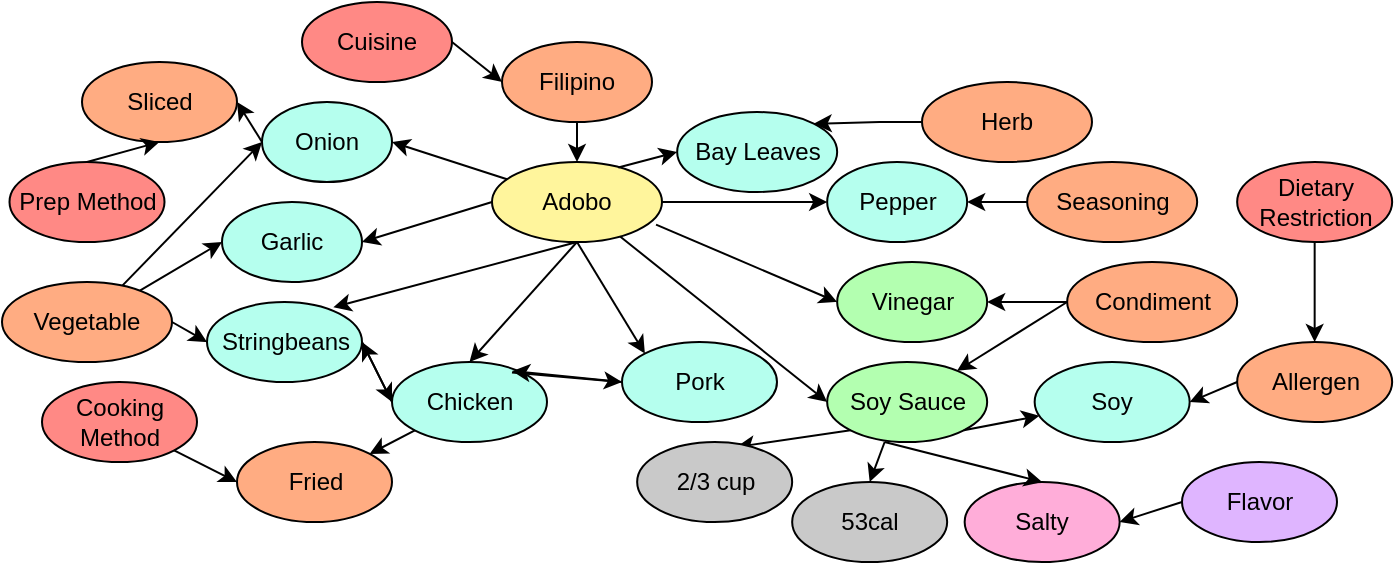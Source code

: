 <mxfile version="24.4.14" type="github">
  <diagram name="Page-1" id="ooHhTHXXdD68lQWDSb-w">
    <mxGraphModel dx="961" dy="1578" grid="1" gridSize="10" guides="1" tooltips="1" connect="1" arrows="1" fold="1" page="1" pageScale="1" pageWidth="850" pageHeight="1100" math="0" shadow="0">
      <root>
        <mxCell id="0" />
        <mxCell id="1" parent="0" />
        <mxCell id="Opmfp_JNUlfIn7s4RJl--1" value="Adobo" style="ellipse;whiteSpace=wrap;html=1;fillColor=#FFF59C;" vertex="1" parent="1">
          <mxGeometry x="375" y="60" width="85" height="40" as="geometry" />
        </mxCell>
        <mxCell id="Opmfp_JNUlfIn7s4RJl--2" value="Filipino" style="ellipse;whiteSpace=wrap;html=1;fillColor=#FFAC82;" vertex="1" parent="1">
          <mxGeometry x="380" width="75" height="40" as="geometry" />
        </mxCell>
        <mxCell id="Opmfp_JNUlfIn7s4RJl--3" value="Chicken" style="ellipse;whiteSpace=wrap;html=1;fillColor=#B5FFEE;" vertex="1" parent="1">
          <mxGeometry x="325" y="160" width="77.5" height="40" as="geometry" />
        </mxCell>
        <mxCell id="Opmfp_JNUlfIn7s4RJl--4" value="Soy Sauce" style="ellipse;whiteSpace=wrap;html=1;fillColor=#B3FFB0;" vertex="1" parent="1">
          <mxGeometry x="542.58" y="160" width="80" height="40" as="geometry" />
        </mxCell>
        <mxCell id="Opmfp_JNUlfIn7s4RJl--5" value="Vinegar" style="ellipse;whiteSpace=wrap;html=1;fillColor=#B3FFB0;" vertex="1" parent="1">
          <mxGeometry x="547.58" y="110" width="75" height="40" as="geometry" />
        </mxCell>
        <mxCell id="Opmfp_JNUlfIn7s4RJl--6" value="Bay Leaves" style="ellipse;whiteSpace=wrap;html=1;fillColor=#B5FFEE;" vertex="1" parent="1">
          <mxGeometry x="467.58" y="35" width="80" height="40" as="geometry" />
        </mxCell>
        <mxCell id="Opmfp_JNUlfIn7s4RJl--7" value="Onion" style="ellipse;whiteSpace=wrap;html=1;fillColor=#B5FFEE;" vertex="1" parent="1">
          <mxGeometry x="260" y="30" width="65" height="40" as="geometry" />
        </mxCell>
        <mxCell id="Opmfp_JNUlfIn7s4RJl--8" value="Garlic" style="ellipse;whiteSpace=wrap;html=1;fillColor=#B5FFEE;" vertex="1" parent="1">
          <mxGeometry x="240" y="80" width="70" height="40" as="geometry" />
        </mxCell>
        <mxCell id="Opmfp_JNUlfIn7s4RJl--9" value="Pepper" style="ellipse;whiteSpace=wrap;html=1;fillColor=#B5FFEE;" vertex="1" parent="1">
          <mxGeometry x="542.58" y="60" width="70" height="40" as="geometry" />
        </mxCell>
        <mxCell id="Opmfp_JNUlfIn7s4RJl--10" value="" style="endArrow=classic;html=1;rounded=0;exitX=0.5;exitY=1;exitDx=0;exitDy=0;entryX=0.5;entryY=0;entryDx=0;entryDy=0;" edge="1" parent="1" source="Opmfp_JNUlfIn7s4RJl--2" target="Opmfp_JNUlfIn7s4RJl--1">
          <mxGeometry width="50" height="50" relative="1" as="geometry">
            <mxPoint x="530" y="50" as="sourcePoint" />
            <mxPoint x="580" as="targetPoint" />
          </mxGeometry>
        </mxCell>
        <mxCell id="Opmfp_JNUlfIn7s4RJl--11" value="" style="endArrow=classic;html=1;rounded=0;exitX=0.5;exitY=1;exitDx=0;exitDy=0;entryX=0.5;entryY=0;entryDx=0;entryDy=0;" edge="1" parent="1" source="Opmfp_JNUlfIn7s4RJl--1" target="Opmfp_JNUlfIn7s4RJl--3">
          <mxGeometry width="50" height="50" relative="1" as="geometry">
            <mxPoint x="433" y="50" as="sourcePoint" />
            <mxPoint x="433" y="90" as="targetPoint" />
          </mxGeometry>
        </mxCell>
        <mxCell id="Opmfp_JNUlfIn7s4RJl--12" value="Condiment" style="ellipse;whiteSpace=wrap;html=1;fillColor=#FFAC82;" vertex="1" parent="1">
          <mxGeometry x="662.58" y="110" width="85" height="40" as="geometry" />
        </mxCell>
        <mxCell id="Opmfp_JNUlfIn7s4RJl--14" value="" style="endArrow=classic;html=1;rounded=0;entryX=1;entryY=0.5;entryDx=0;entryDy=0;exitX=0;exitY=0.5;exitDx=0;exitDy=0;" edge="1" parent="1" source="Opmfp_JNUlfIn7s4RJl--56" target="Opmfp_JNUlfIn7s4RJl--55">
          <mxGeometry width="50" height="50" relative="1" as="geometry">
            <mxPoint x="765.335" y="240.0" as="sourcePoint" />
            <mxPoint x="727.58" y="256.64" as="targetPoint" />
          </mxGeometry>
        </mxCell>
        <mxCell id="Opmfp_JNUlfIn7s4RJl--15" value="" style="endArrow=classic;html=1;rounded=0;entryX=1;entryY=0.5;entryDx=0;entryDy=0;exitX=0;exitY=0.5;exitDx=0;exitDy=0;" edge="1" parent="1" source="Opmfp_JNUlfIn7s4RJl--12" target="Opmfp_JNUlfIn7s4RJl--5">
          <mxGeometry width="50" height="50" relative="1" as="geometry">
            <mxPoint x="672.58" y="140" as="sourcePoint" />
            <mxPoint x="632.58" y="150" as="targetPoint" />
          </mxGeometry>
        </mxCell>
        <mxCell id="Opmfp_JNUlfIn7s4RJl--17" value="" style="endArrow=classic;html=1;rounded=0;exitX=0.965;exitY=0.782;exitDx=0;exitDy=0;entryX=0;entryY=0.5;entryDx=0;entryDy=0;exitPerimeter=0;" edge="1" parent="1" source="Opmfp_JNUlfIn7s4RJl--1" target="Opmfp_JNUlfIn7s4RJl--5">
          <mxGeometry width="50" height="50" relative="1" as="geometry">
            <mxPoint x="452.58" y="100" as="sourcePoint" />
            <mxPoint x="532.58" y="60" as="targetPoint" />
          </mxGeometry>
        </mxCell>
        <mxCell id="Opmfp_JNUlfIn7s4RJl--18" value="" style="endArrow=classic;html=1;rounded=0;entryX=0;entryY=0.5;entryDx=0;entryDy=0;" edge="1" parent="1" source="Opmfp_JNUlfIn7s4RJl--1" target="Opmfp_JNUlfIn7s4RJl--4">
          <mxGeometry width="50" height="50" relative="1" as="geometry">
            <mxPoint x="452.58" y="100" as="sourcePoint" />
            <mxPoint x="557.58" y="190" as="targetPoint" />
          </mxGeometry>
        </mxCell>
        <mxCell id="Opmfp_JNUlfIn7s4RJl--20" value="Pork" style="ellipse;whiteSpace=wrap;html=1;fillColor=#B5FFEE;" vertex="1" parent="1">
          <mxGeometry x="440" y="150" width="77.5" height="40" as="geometry" />
        </mxCell>
        <mxCell id="Opmfp_JNUlfIn7s4RJl--21" value="" style="endArrow=classic;html=1;rounded=0;entryX=1;entryY=0.5;entryDx=0;entryDy=0;exitX=0;exitY=0.5;exitDx=0;exitDy=0;" edge="1" parent="1" source="Opmfp_JNUlfIn7s4RJl--1" target="Opmfp_JNUlfIn7s4RJl--8">
          <mxGeometry width="50" height="50" relative="1" as="geometry">
            <mxPoint x="420" y="100" as="sourcePoint" />
            <mxPoint x="459" y="160" as="targetPoint" />
          </mxGeometry>
        </mxCell>
        <mxCell id="Opmfp_JNUlfIn7s4RJl--22" value="" style="endArrow=classic;html=1;rounded=0;entryX=1;entryY=0.5;entryDx=0;entryDy=0;" edge="1" parent="1" source="Opmfp_JNUlfIn7s4RJl--1" target="Opmfp_JNUlfIn7s4RJl--7">
          <mxGeometry width="50" height="50" relative="1" as="geometry">
            <mxPoint x="430" y="110" as="sourcePoint" />
            <mxPoint x="365" y="150" as="targetPoint" />
          </mxGeometry>
        </mxCell>
        <mxCell id="Opmfp_JNUlfIn7s4RJl--24" value="Seasoning" style="ellipse;whiteSpace=wrap;html=1;fillColor=#FFAC82;" vertex="1" parent="1">
          <mxGeometry x="642.58" y="60" width="85" height="40" as="geometry" />
        </mxCell>
        <mxCell id="Opmfp_JNUlfIn7s4RJl--30" value="" style="endArrow=classic;html=1;rounded=0;exitX=1;exitY=0.5;exitDx=0;exitDy=0;entryX=0;entryY=0.5;entryDx=0;entryDy=0;" edge="1" parent="1" source="Opmfp_JNUlfIn7s4RJl--1" target="Opmfp_JNUlfIn7s4RJl--9">
          <mxGeometry width="50" height="50" relative="1" as="geometry">
            <mxPoint x="452.58" y="100" as="sourcePoint" />
            <mxPoint x="502.58" y="70" as="targetPoint" />
          </mxGeometry>
        </mxCell>
        <mxCell id="Opmfp_JNUlfIn7s4RJl--32" value="" style="endArrow=classic;html=1;rounded=0;exitX=0;exitY=0.5;exitDx=0;exitDy=0;entryX=1;entryY=0.5;entryDx=0;entryDy=0;" edge="1" parent="1" source="Opmfp_JNUlfIn7s4RJl--24" target="Opmfp_JNUlfIn7s4RJl--9">
          <mxGeometry width="50" height="50" relative="1" as="geometry">
            <mxPoint x="602.58" y="90" as="sourcePoint" />
            <mxPoint x="652.58" y="40" as="targetPoint" />
          </mxGeometry>
        </mxCell>
        <mxCell id="Opmfp_JNUlfIn7s4RJl--33" value="Stringbeans" style="ellipse;whiteSpace=wrap;html=1;fillColor=#B5FFEE;" vertex="1" parent="1">
          <mxGeometry x="232.5" y="130" width="77.5" height="40" as="geometry" />
        </mxCell>
        <mxCell id="Opmfp_JNUlfIn7s4RJl--38" value="" style="endArrow=classic;html=1;rounded=0;exitX=0.5;exitY=1;exitDx=0;exitDy=0;entryX=0.815;entryY=0.067;entryDx=0;entryDy=0;entryPerimeter=0;" edge="1" parent="1" source="Opmfp_JNUlfIn7s4RJl--1" target="Opmfp_JNUlfIn7s4RJl--33">
          <mxGeometry width="50" height="50" relative="1" as="geometry">
            <mxPoint x="428" y="110" as="sourcePoint" />
            <mxPoint x="379" y="150" as="targetPoint" />
          </mxGeometry>
        </mxCell>
        <mxCell id="Opmfp_JNUlfIn7s4RJl--39" value="Vegetable" style="ellipse;whiteSpace=wrap;html=1;fillColor=#FFAC82;" vertex="1" parent="1">
          <mxGeometry x="130" y="120" width="85" height="40" as="geometry" />
        </mxCell>
        <mxCell id="Opmfp_JNUlfIn7s4RJl--44" value="" style="endArrow=classic;html=1;rounded=0;entryX=0;entryY=0.5;entryDx=0;entryDy=0;" edge="1" parent="1" source="Opmfp_JNUlfIn7s4RJl--39" target="Opmfp_JNUlfIn7s4RJl--8">
          <mxGeometry width="50" height="50" relative="1" as="geometry">
            <mxPoint x="140" y="60" as="sourcePoint" />
            <mxPoint x="230" y="85" as="targetPoint" />
          </mxGeometry>
        </mxCell>
        <mxCell id="Opmfp_JNUlfIn7s4RJl--45" value="" style="endArrow=classic;html=1;rounded=0;exitX=0;exitY=0.5;exitDx=0;exitDy=0;entryX=1;entryY=0.5;entryDx=0;entryDy=0;" edge="1" parent="1" source="Opmfp_JNUlfIn7s4RJl--3" target="Opmfp_JNUlfIn7s4RJl--33">
          <mxGeometry width="50" height="50" relative="1" as="geometry">
            <mxPoint x="428" y="110" as="sourcePoint" />
            <mxPoint x="456" y="160" as="targetPoint" />
          </mxGeometry>
        </mxCell>
        <mxCell id="Opmfp_JNUlfIn7s4RJl--46" value="" style="endArrow=classic;html=1;rounded=0;exitX=1;exitY=0.5;exitDx=0;exitDy=0;entryX=0;entryY=0.5;entryDx=0;entryDy=0;" edge="1" parent="1" source="Opmfp_JNUlfIn7s4RJl--33" target="Opmfp_JNUlfIn7s4RJl--3">
          <mxGeometry width="50" height="50" relative="1" as="geometry">
            <mxPoint x="418" y="180" as="sourcePoint" />
            <mxPoint x="410" y="170" as="targetPoint" />
          </mxGeometry>
        </mxCell>
        <mxCell id="Opmfp_JNUlfIn7s4RJl--47" value="" style="endArrow=classic;html=1;rounded=0;entryX=0;entryY=0.5;entryDx=0;entryDy=0;exitX=1;exitY=0.5;exitDx=0;exitDy=0;" edge="1" parent="1" source="Opmfp_JNUlfIn7s4RJl--39" target="Opmfp_JNUlfIn7s4RJl--33">
          <mxGeometry width="50" height="50" relative="1" as="geometry">
            <mxPoint x="190" y="90" as="sourcePoint" />
            <mxPoint x="370" y="155" as="targetPoint" />
          </mxGeometry>
        </mxCell>
        <mxCell id="Opmfp_JNUlfIn7s4RJl--49" value="" style="endArrow=classic;html=1;rounded=0;exitX=0;exitY=0.5;exitDx=0;exitDy=0;entryX=0.774;entryY=0.114;entryDx=0;entryDy=0;entryPerimeter=0;" edge="1" parent="1" source="Opmfp_JNUlfIn7s4RJl--20" target="Opmfp_JNUlfIn7s4RJl--3">
          <mxGeometry width="50" height="50" relative="1" as="geometry">
            <mxPoint x="428" y="110" as="sourcePoint" />
            <mxPoint x="397" y="160" as="targetPoint" />
          </mxGeometry>
        </mxCell>
        <mxCell id="Opmfp_JNUlfIn7s4RJl--50" value="" style="endArrow=classic;html=1;rounded=0;exitX=0.774;exitY=0.13;exitDx=0;exitDy=0;entryX=0;entryY=0.5;entryDx=0;entryDy=0;exitPerimeter=0;" edge="1" parent="1" source="Opmfp_JNUlfIn7s4RJl--3" target="Opmfp_JNUlfIn7s4RJl--20">
          <mxGeometry width="50" height="50" relative="1" as="geometry">
            <mxPoint x="435" y="140" as="sourcePoint" />
            <mxPoint x="418" y="165" as="targetPoint" />
          </mxGeometry>
        </mxCell>
        <mxCell id="Opmfp_JNUlfIn7s4RJl--52" value="" style="endArrow=classic;html=1;rounded=0;exitX=0.5;exitY=1;exitDx=0;exitDy=0;entryX=0;entryY=0;entryDx=0;entryDy=0;" edge="1" parent="1" source="Opmfp_JNUlfIn7s4RJl--1" target="Opmfp_JNUlfIn7s4RJl--20">
          <mxGeometry width="50" height="50" relative="1" as="geometry">
            <mxPoint x="440.005" y="114.202" as="sourcePoint" />
            <mxPoint x="471.485" y="146.56" as="targetPoint" />
          </mxGeometry>
        </mxCell>
        <mxCell id="Opmfp_JNUlfIn7s4RJl--53" value="Cuisine" style="ellipse;whiteSpace=wrap;html=1;fillColor=#FF8985;" vertex="1" parent="1">
          <mxGeometry x="280" y="-20" width="75" height="40" as="geometry" />
        </mxCell>
        <mxCell id="Opmfp_JNUlfIn7s4RJl--54" value="" style="endArrow=classic;html=1;rounded=0;exitX=1;exitY=0.5;exitDx=0;exitDy=0;entryX=0;entryY=0.5;entryDx=0;entryDy=0;" edge="1" parent="1" source="Opmfp_JNUlfIn7s4RJl--53" target="Opmfp_JNUlfIn7s4RJl--2">
          <mxGeometry width="50" height="50" relative="1" as="geometry">
            <mxPoint x="428" y="50" as="sourcePoint" />
            <mxPoint x="428" y="70" as="targetPoint" />
          </mxGeometry>
        </mxCell>
        <mxCell id="Opmfp_JNUlfIn7s4RJl--55" value="Soy" style="ellipse;whiteSpace=wrap;html=1;fillColor=#B5FFEE;" vertex="1" parent="1">
          <mxGeometry x="646.33" y="160" width="77.5" height="40" as="geometry" />
        </mxCell>
        <mxCell id="Opmfp_JNUlfIn7s4RJl--56" value="Allergen" style="ellipse;whiteSpace=wrap;html=1;fillColor=#FFAC82;" vertex="1" parent="1">
          <mxGeometry x="747.58" y="150" width="77.5" height="40" as="geometry" />
        </mxCell>
        <mxCell id="Opmfp_JNUlfIn7s4RJl--58" value="" style="endArrow=classic;html=1;rounded=0;exitX=1;exitY=1;exitDx=0;exitDy=0;" edge="1" parent="1" source="Opmfp_JNUlfIn7s4RJl--4" target="Opmfp_JNUlfIn7s4RJl--55">
          <mxGeometry width="50" height="50" relative="1" as="geometry">
            <mxPoint x="672.58" y="175" as="sourcePoint" />
            <mxPoint x="632.58" y="140" as="targetPoint" />
          </mxGeometry>
        </mxCell>
        <mxCell id="Opmfp_JNUlfIn7s4RJl--59" value="Salty" style="ellipse;whiteSpace=wrap;html=1;fillColor=#FFADD9;" vertex="1" parent="1">
          <mxGeometry x="611.33" y="220" width="77.5" height="40" as="geometry" />
        </mxCell>
        <mxCell id="Opmfp_JNUlfIn7s4RJl--61" value="" style="endArrow=classic;html=1;rounded=0;exitX=0.5;exitY=1;exitDx=0;exitDy=0;entryX=0.5;entryY=0;entryDx=0;entryDy=0;" edge="1" parent="1" target="Opmfp_JNUlfIn7s4RJl--59">
          <mxGeometry width="50" height="50" relative="1" as="geometry">
            <mxPoint x="571.33" y="200" as="sourcePoint" />
            <mxPoint x="645.83" y="218" as="targetPoint" />
          </mxGeometry>
        </mxCell>
        <mxCell id="Opmfp_JNUlfIn7s4RJl--62" value="" style="endArrow=classic;html=1;rounded=0;exitX=0;exitY=0.5;exitDx=0;exitDy=0;" edge="1" parent="1" source="Opmfp_JNUlfIn7s4RJl--12" target="Opmfp_JNUlfIn7s4RJl--4">
          <mxGeometry width="50" height="50" relative="1" as="geometry">
            <mxPoint x="672.58" y="140" as="sourcePoint" />
            <mxPoint x="632.58" y="140" as="targetPoint" />
          </mxGeometry>
        </mxCell>
        <mxCell id="Opmfp_JNUlfIn7s4RJl--63" value="53cal" style="ellipse;whiteSpace=wrap;html=1;fillColor=#C9C9C9;" vertex="1" parent="1">
          <mxGeometry x="525.08" y="220" width="77.5" height="40" as="geometry" />
        </mxCell>
        <mxCell id="Opmfp_JNUlfIn7s4RJl--64" value="" style="endArrow=classic;html=1;rounded=0;exitX=0;exitY=1;exitDx=0;exitDy=0;entryX=0.641;entryY=0.062;entryDx=0;entryDy=0;entryPerimeter=0;" edge="1" parent="1" source="Opmfp_JNUlfIn7s4RJl--4" target="Opmfp_JNUlfIn7s4RJl--65">
          <mxGeometry width="50" height="50" relative="1" as="geometry">
            <mxPoint x="595.58" y="210" as="sourcePoint" />
            <mxPoint x="673.58" y="230" as="targetPoint" />
          </mxGeometry>
        </mxCell>
        <mxCell id="Opmfp_JNUlfIn7s4RJl--65" value="2/3 cup" style="ellipse;whiteSpace=wrap;html=1;fillColor=#C9C9C9;" vertex="1" parent="1">
          <mxGeometry x="447.58" y="200" width="77.5" height="40" as="geometry" />
        </mxCell>
        <mxCell id="Opmfp_JNUlfIn7s4RJl--67" value="" style="endArrow=classic;html=1;rounded=0;exitX=0.5;exitY=1;exitDx=0;exitDy=0;entryX=0.5;entryY=0;entryDx=0;entryDy=0;" edge="1" parent="1" target="Opmfp_JNUlfIn7s4RJl--63">
          <mxGeometry width="50" height="50" relative="1" as="geometry">
            <mxPoint x="571.33" y="200" as="sourcePoint" />
            <mxPoint x="506.83" y="212" as="targetPoint" />
          </mxGeometry>
        </mxCell>
        <mxCell id="Opmfp_JNUlfIn7s4RJl--68" value="Fried" style="ellipse;whiteSpace=wrap;html=1;fillColor=#FFAC82;" vertex="1" parent="1">
          <mxGeometry x="247.5" y="200" width="77.5" height="40" as="geometry" />
        </mxCell>
        <mxCell id="Opmfp_JNUlfIn7s4RJl--69" value="" style="endArrow=classic;html=1;rounded=0;exitX=0;exitY=1;exitDx=0;exitDy=0;" edge="1" parent="1" source="Opmfp_JNUlfIn7s4RJl--3" target="Opmfp_JNUlfIn7s4RJl--68">
          <mxGeometry width="50" height="50" relative="1" as="geometry">
            <mxPoint x="418" y="165" as="sourcePoint" />
            <mxPoint x="450" y="155" as="targetPoint" />
          </mxGeometry>
        </mxCell>
        <mxCell id="Opmfp_JNUlfIn7s4RJl--70" value="Cooking Method" style="ellipse;whiteSpace=wrap;html=1;fillColor=#FF8985;" vertex="1" parent="1">
          <mxGeometry x="150" y="170" width="77.5" height="40" as="geometry" />
        </mxCell>
        <mxCell id="Opmfp_JNUlfIn7s4RJl--71" value="Prep Method" style="ellipse;whiteSpace=wrap;html=1;fillColor=#FF8985;" vertex="1" parent="1">
          <mxGeometry x="133.75" y="60" width="77.5" height="40" as="geometry" />
        </mxCell>
        <mxCell id="Opmfp_JNUlfIn7s4RJl--72" value="Sliced" style="ellipse;whiteSpace=wrap;html=1;fillColor=#FFAC82;" vertex="1" parent="1">
          <mxGeometry x="170" y="10" width="77.5" height="40" as="geometry" />
        </mxCell>
        <mxCell id="Opmfp_JNUlfIn7s4RJl--73" value="" style="endArrow=classic;html=1;rounded=0;entryX=0.5;entryY=1;entryDx=0;entryDy=0;exitX=0.5;exitY=0;exitDx=0;exitDy=0;" edge="1" parent="1" source="Opmfp_JNUlfIn7s4RJl--71" target="Opmfp_JNUlfIn7s4RJl--72">
          <mxGeometry width="50" height="50" relative="1" as="geometry">
            <mxPoint x="209" y="134" as="sourcePoint" />
            <mxPoint x="250" y="110" as="targetPoint" />
          </mxGeometry>
        </mxCell>
        <mxCell id="Opmfp_JNUlfIn7s4RJl--74" value="" style="endArrow=classic;html=1;rounded=0;entryX=1;entryY=0.5;entryDx=0;entryDy=0;exitX=0;exitY=0.5;exitDx=0;exitDy=0;" edge="1" parent="1" source="Opmfp_JNUlfIn7s4RJl--7" target="Opmfp_JNUlfIn7s4RJl--72">
          <mxGeometry width="50" height="50" relative="1" as="geometry">
            <mxPoint x="183" y="70" as="sourcePoint" />
            <mxPoint x="219" y="60" as="targetPoint" />
          </mxGeometry>
        </mxCell>
        <mxCell id="Opmfp_JNUlfIn7s4RJl--75" value="" style="endArrow=classic;html=1;rounded=0;exitX=0.743;exitY=0.068;exitDx=0;exitDy=0;entryX=0;entryY=0.5;entryDx=0;entryDy=0;exitPerimeter=0;" edge="1" parent="1" source="Opmfp_JNUlfIn7s4RJl--1" target="Opmfp_JNUlfIn7s4RJl--6">
          <mxGeometry width="50" height="50" relative="1" as="geometry">
            <mxPoint x="440.005" y="85.798" as="sourcePoint" />
            <mxPoint x="464.296" y="64.142" as="targetPoint" />
          </mxGeometry>
        </mxCell>
        <mxCell id="Opmfp_JNUlfIn7s4RJl--79" style="edgeStyle=orthogonalEdgeStyle;rounded=0;orthogonalLoop=1;jettySize=auto;html=1;exitX=0;exitY=0.5;exitDx=0;exitDy=0;entryX=1;entryY=0;entryDx=0;entryDy=0;" edge="1" parent="1" source="Opmfp_JNUlfIn7s4RJl--78" target="Opmfp_JNUlfIn7s4RJl--6">
          <mxGeometry relative="1" as="geometry" />
        </mxCell>
        <mxCell id="Opmfp_JNUlfIn7s4RJl--78" value="Herb" style="ellipse;whiteSpace=wrap;html=1;fillColor=#FFAC82;" vertex="1" parent="1">
          <mxGeometry x="590" y="20" width="85" height="40" as="geometry" />
        </mxCell>
        <mxCell id="Opmfp_JNUlfIn7s4RJl--80" value="" style="endArrow=classic;html=1;rounded=0;exitX=1;exitY=1;exitDx=0;exitDy=0;entryX=0;entryY=0.5;entryDx=0;entryDy=0;" edge="1" parent="1" source="Opmfp_JNUlfIn7s4RJl--70" target="Opmfp_JNUlfIn7s4RJl--68">
          <mxGeometry width="50" height="50" relative="1" as="geometry">
            <mxPoint x="346" y="204" as="sourcePoint" />
            <mxPoint x="324" y="216" as="targetPoint" />
          </mxGeometry>
        </mxCell>
        <mxCell id="Opmfp_JNUlfIn7s4RJl--81" value="" style="endArrow=classic;html=1;rounded=0;exitX=0.5;exitY=1;exitDx=0;exitDy=0;" edge="1" parent="1" source="Opmfp_JNUlfIn7s4RJl--82" target="Opmfp_JNUlfIn7s4RJl--56">
          <mxGeometry width="50" height="50" relative="1" as="geometry">
            <mxPoint x="758" y="180" as="sourcePoint" />
            <mxPoint x="734" y="190" as="targetPoint" />
          </mxGeometry>
        </mxCell>
        <mxCell id="Opmfp_JNUlfIn7s4RJl--82" value="Dietary Restriction" style="ellipse;whiteSpace=wrap;html=1;fillColor=#FF8985;" vertex="1" parent="1">
          <mxGeometry x="747.58" y="60" width="77.5" height="40" as="geometry" />
        </mxCell>
        <mxCell id="Opmfp_JNUlfIn7s4RJl--83" value="Flavor" style="ellipse;whiteSpace=wrap;html=1;fillColor=#DFB5FF;" vertex="1" parent="1">
          <mxGeometry x="720" y="210" width="77.5" height="40" as="geometry" />
        </mxCell>
        <mxCell id="Opmfp_JNUlfIn7s4RJl--84" value="" style="endArrow=classic;html=1;rounded=0;entryX=1;entryY=0.5;entryDx=0;entryDy=0;exitX=0;exitY=0.5;exitDx=0;exitDy=0;" edge="1" parent="1" source="Opmfp_JNUlfIn7s4RJl--83" target="Opmfp_JNUlfIn7s4RJl--59">
          <mxGeometry width="50" height="50" relative="1" as="geometry">
            <mxPoint x="758" y="180" as="sourcePoint" />
            <mxPoint x="734" y="190" as="targetPoint" />
          </mxGeometry>
        </mxCell>
        <mxCell id="Opmfp_JNUlfIn7s4RJl--85" value="" style="endArrow=classic;html=1;rounded=0;entryX=0;entryY=0.5;entryDx=0;entryDy=0;" edge="1" parent="1" source="Opmfp_JNUlfIn7s4RJl--39" target="Opmfp_JNUlfIn7s4RJl--7">
          <mxGeometry width="50" height="50" relative="1" as="geometry">
            <mxPoint x="209" y="134" as="sourcePoint" />
            <mxPoint x="250" y="110" as="targetPoint" />
          </mxGeometry>
        </mxCell>
      </root>
    </mxGraphModel>
  </diagram>
</mxfile>
